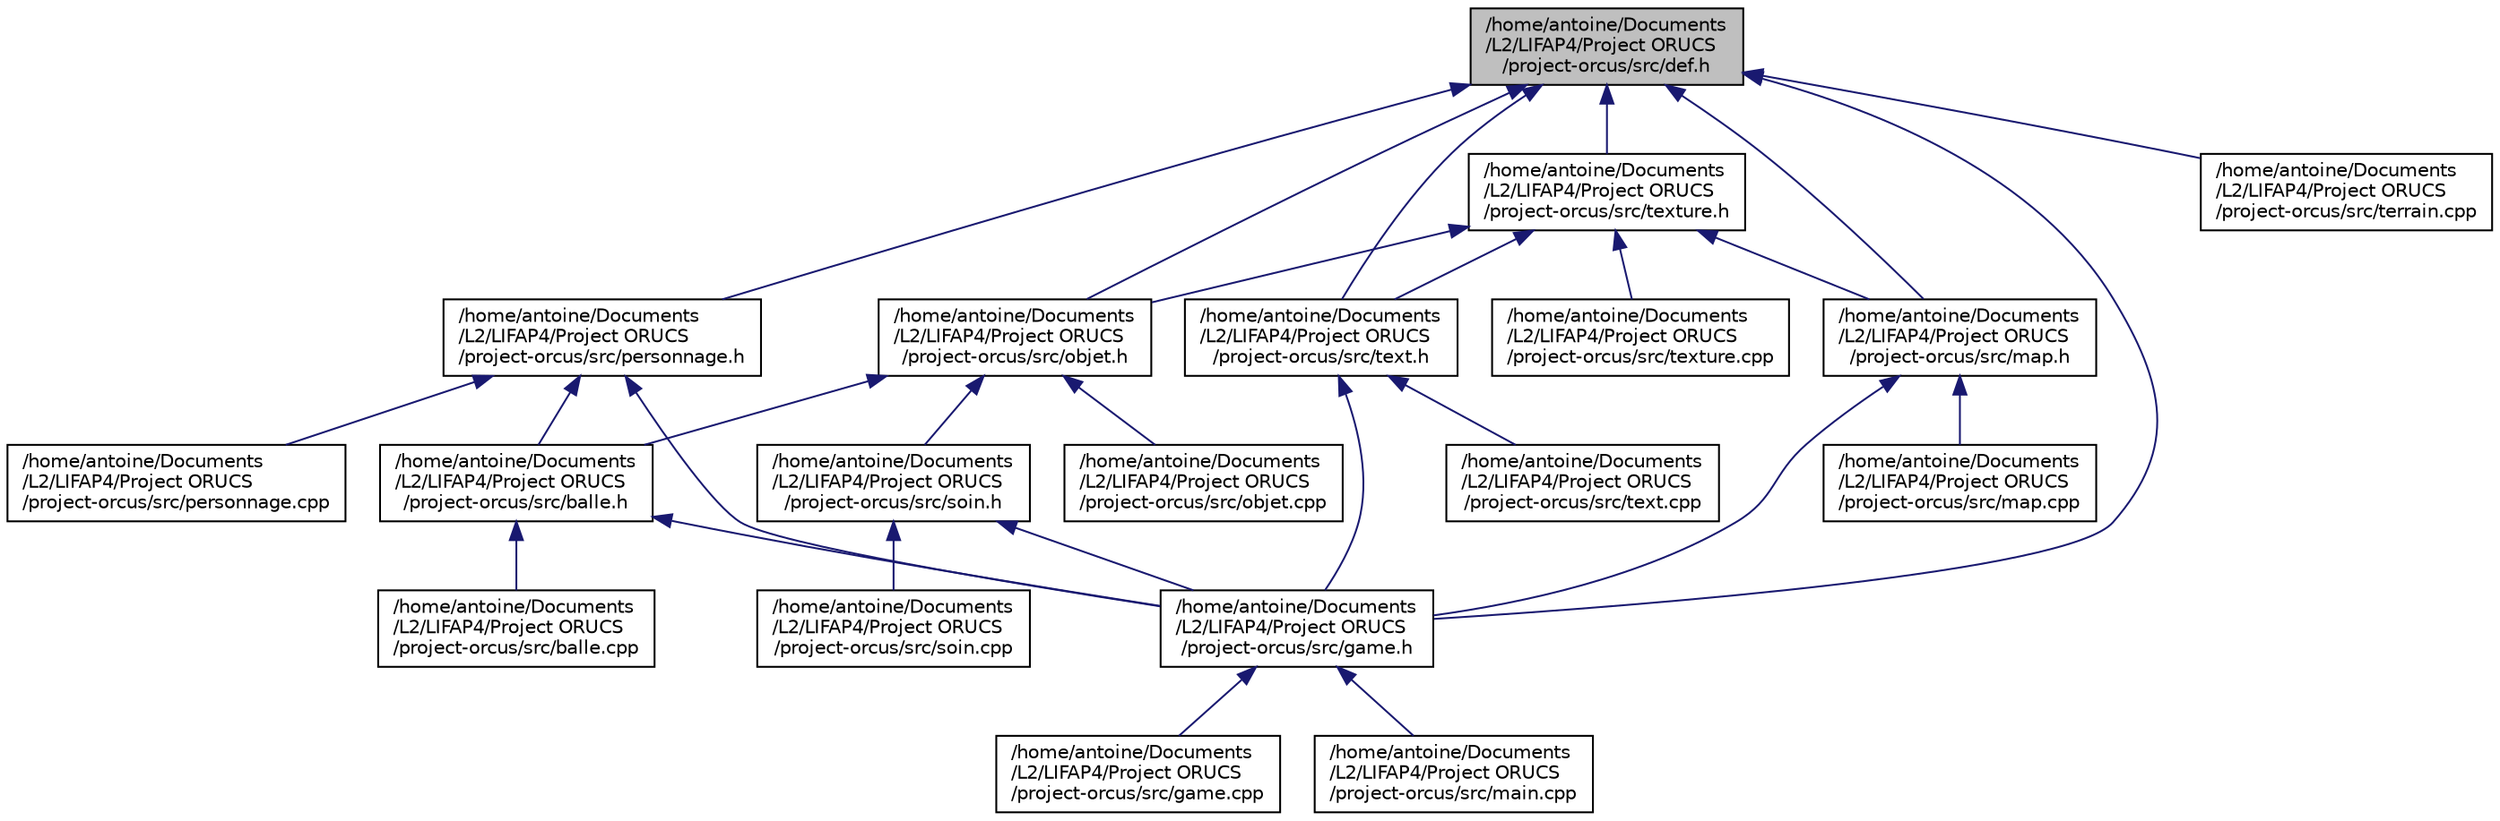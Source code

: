 digraph "/home/antoine/Documents/L2/LIFAP4/Project ORUCS/project-orcus/src/def.h"
{
  edge [fontname="Helvetica",fontsize="10",labelfontname="Helvetica",labelfontsize="10"];
  node [fontname="Helvetica",fontsize="10",shape=record];
  Node11 [label="/home/antoine/Documents\l/L2/LIFAP4/Project ORUCS\l/project-orcus/src/def.h",height=0.2,width=0.4,color="black", fillcolor="grey75", style="filled", fontcolor="black"];
  Node11 -> Node12 [dir="back",color="midnightblue",fontsize="10",style="solid",fontname="Helvetica"];
  Node12 [label="/home/antoine/Documents\l/L2/LIFAP4/Project ORUCS\l/project-orcus/src/objet.h",height=0.2,width=0.4,color="black", fillcolor="white", style="filled",URL="$objet_8h.html"];
  Node12 -> Node13 [dir="back",color="midnightblue",fontsize="10",style="solid",fontname="Helvetica"];
  Node13 [label="/home/antoine/Documents\l/L2/LIFAP4/Project ORUCS\l/project-orcus/src/balle.h",height=0.2,width=0.4,color="black", fillcolor="white", style="filled",URL="$balle_8h.html"];
  Node13 -> Node14 [dir="back",color="midnightblue",fontsize="10",style="solid",fontname="Helvetica"];
  Node14 [label="/home/antoine/Documents\l/L2/LIFAP4/Project ORUCS\l/project-orcus/src/balle.cpp",height=0.2,width=0.4,color="black", fillcolor="white", style="filled",URL="$balle_8cpp.html"];
  Node13 -> Node15 [dir="back",color="midnightblue",fontsize="10",style="solid",fontname="Helvetica"];
  Node15 [label="/home/antoine/Documents\l/L2/LIFAP4/Project ORUCS\l/project-orcus/src/game.h",height=0.2,width=0.4,color="black", fillcolor="white", style="filled",URL="$game_8h.html"];
  Node15 -> Node16 [dir="back",color="midnightblue",fontsize="10",style="solid",fontname="Helvetica"];
  Node16 [label="/home/antoine/Documents\l/L2/LIFAP4/Project ORUCS\l/project-orcus/src/game.cpp",height=0.2,width=0.4,color="black", fillcolor="white", style="filled",URL="$game_8cpp.html"];
  Node15 -> Node17 [dir="back",color="midnightblue",fontsize="10",style="solid",fontname="Helvetica"];
  Node17 [label="/home/antoine/Documents\l/L2/LIFAP4/Project ORUCS\l/project-orcus/src/main.cpp",height=0.2,width=0.4,color="black", fillcolor="white", style="filled",URL="$main_8cpp.html"];
  Node12 -> Node18 [dir="back",color="midnightblue",fontsize="10",style="solid",fontname="Helvetica"];
  Node18 [label="/home/antoine/Documents\l/L2/LIFAP4/Project ORUCS\l/project-orcus/src/soin.h",height=0.2,width=0.4,color="black", fillcolor="white", style="filled",URL="$soin_8h.html"];
  Node18 -> Node15 [dir="back",color="midnightblue",fontsize="10",style="solid",fontname="Helvetica"];
  Node18 -> Node19 [dir="back",color="midnightblue",fontsize="10",style="solid",fontname="Helvetica"];
  Node19 [label="/home/antoine/Documents\l/L2/LIFAP4/Project ORUCS\l/project-orcus/src/soin.cpp",height=0.2,width=0.4,color="black", fillcolor="white", style="filled",URL="$soin_8cpp.html"];
  Node12 -> Node20 [dir="back",color="midnightblue",fontsize="10",style="solid",fontname="Helvetica"];
  Node20 [label="/home/antoine/Documents\l/L2/LIFAP4/Project ORUCS\l/project-orcus/src/objet.cpp",height=0.2,width=0.4,color="black", fillcolor="white", style="filled",URL="$objet_8cpp.html"];
  Node11 -> Node21 [dir="back",color="midnightblue",fontsize="10",style="solid",fontname="Helvetica"];
  Node21 [label="/home/antoine/Documents\l/L2/LIFAP4/Project ORUCS\l/project-orcus/src/texture.h",height=0.2,width=0.4,color="black", fillcolor="white", style="filled",URL="$texture_8h.html"];
  Node21 -> Node12 [dir="back",color="midnightblue",fontsize="10",style="solid",fontname="Helvetica"];
  Node21 -> Node22 [dir="back",color="midnightblue",fontsize="10",style="solid",fontname="Helvetica"];
  Node22 [label="/home/antoine/Documents\l/L2/LIFAP4/Project ORUCS\l/project-orcus/src/map.h",height=0.2,width=0.4,color="black", fillcolor="white", style="filled",URL="$map_8h.html"];
  Node22 -> Node15 [dir="back",color="midnightblue",fontsize="10",style="solid",fontname="Helvetica"];
  Node22 -> Node23 [dir="back",color="midnightblue",fontsize="10",style="solid",fontname="Helvetica"];
  Node23 [label="/home/antoine/Documents\l/L2/LIFAP4/Project ORUCS\l/project-orcus/src/map.cpp",height=0.2,width=0.4,color="black", fillcolor="white", style="filled",URL="$map_8cpp.html"];
  Node21 -> Node24 [dir="back",color="midnightblue",fontsize="10",style="solid",fontname="Helvetica"];
  Node24 [label="/home/antoine/Documents\l/L2/LIFAP4/Project ORUCS\l/project-orcus/src/text.h",height=0.2,width=0.4,color="black", fillcolor="white", style="filled",URL="$text_8h.html"];
  Node24 -> Node15 [dir="back",color="midnightblue",fontsize="10",style="solid",fontname="Helvetica"];
  Node24 -> Node25 [dir="back",color="midnightblue",fontsize="10",style="solid",fontname="Helvetica"];
  Node25 [label="/home/antoine/Documents\l/L2/LIFAP4/Project ORUCS\l/project-orcus/src/text.cpp",height=0.2,width=0.4,color="black", fillcolor="white", style="filled",URL="$text_8cpp.html"];
  Node21 -> Node26 [dir="back",color="midnightblue",fontsize="10",style="solid",fontname="Helvetica"];
  Node26 [label="/home/antoine/Documents\l/L2/LIFAP4/Project ORUCS\l/project-orcus/src/texture.cpp",height=0.2,width=0.4,color="black", fillcolor="white", style="filled",URL="$texture_8cpp.html"];
  Node11 -> Node27 [dir="back",color="midnightblue",fontsize="10",style="solid",fontname="Helvetica"];
  Node27 [label="/home/antoine/Documents\l/L2/LIFAP4/Project ORUCS\l/project-orcus/src/personnage.h",height=0.2,width=0.4,color="black", fillcolor="white", style="filled",URL="$personnage_8h.html"];
  Node27 -> Node13 [dir="back",color="midnightblue",fontsize="10",style="solid",fontname="Helvetica"];
  Node27 -> Node15 [dir="back",color="midnightblue",fontsize="10",style="solid",fontname="Helvetica"];
  Node27 -> Node28 [dir="back",color="midnightblue",fontsize="10",style="solid",fontname="Helvetica"];
  Node28 [label="/home/antoine/Documents\l/L2/LIFAP4/Project ORUCS\l/project-orcus/src/personnage.cpp",height=0.2,width=0.4,color="black", fillcolor="white", style="filled",URL="$personnage_8cpp.html"];
  Node11 -> Node15 [dir="back",color="midnightblue",fontsize="10",style="solid",fontname="Helvetica"];
  Node11 -> Node22 [dir="back",color="midnightblue",fontsize="10",style="solid",fontname="Helvetica"];
  Node11 -> Node24 [dir="back",color="midnightblue",fontsize="10",style="solid",fontname="Helvetica"];
  Node11 -> Node29 [dir="back",color="midnightblue",fontsize="10",style="solid",fontname="Helvetica"];
  Node29 [label="/home/antoine/Documents\l/L2/LIFAP4/Project ORUCS\l/project-orcus/src/terrain.cpp",height=0.2,width=0.4,color="black", fillcolor="white", style="filled",URL="$terrain_8cpp.html"];
}
